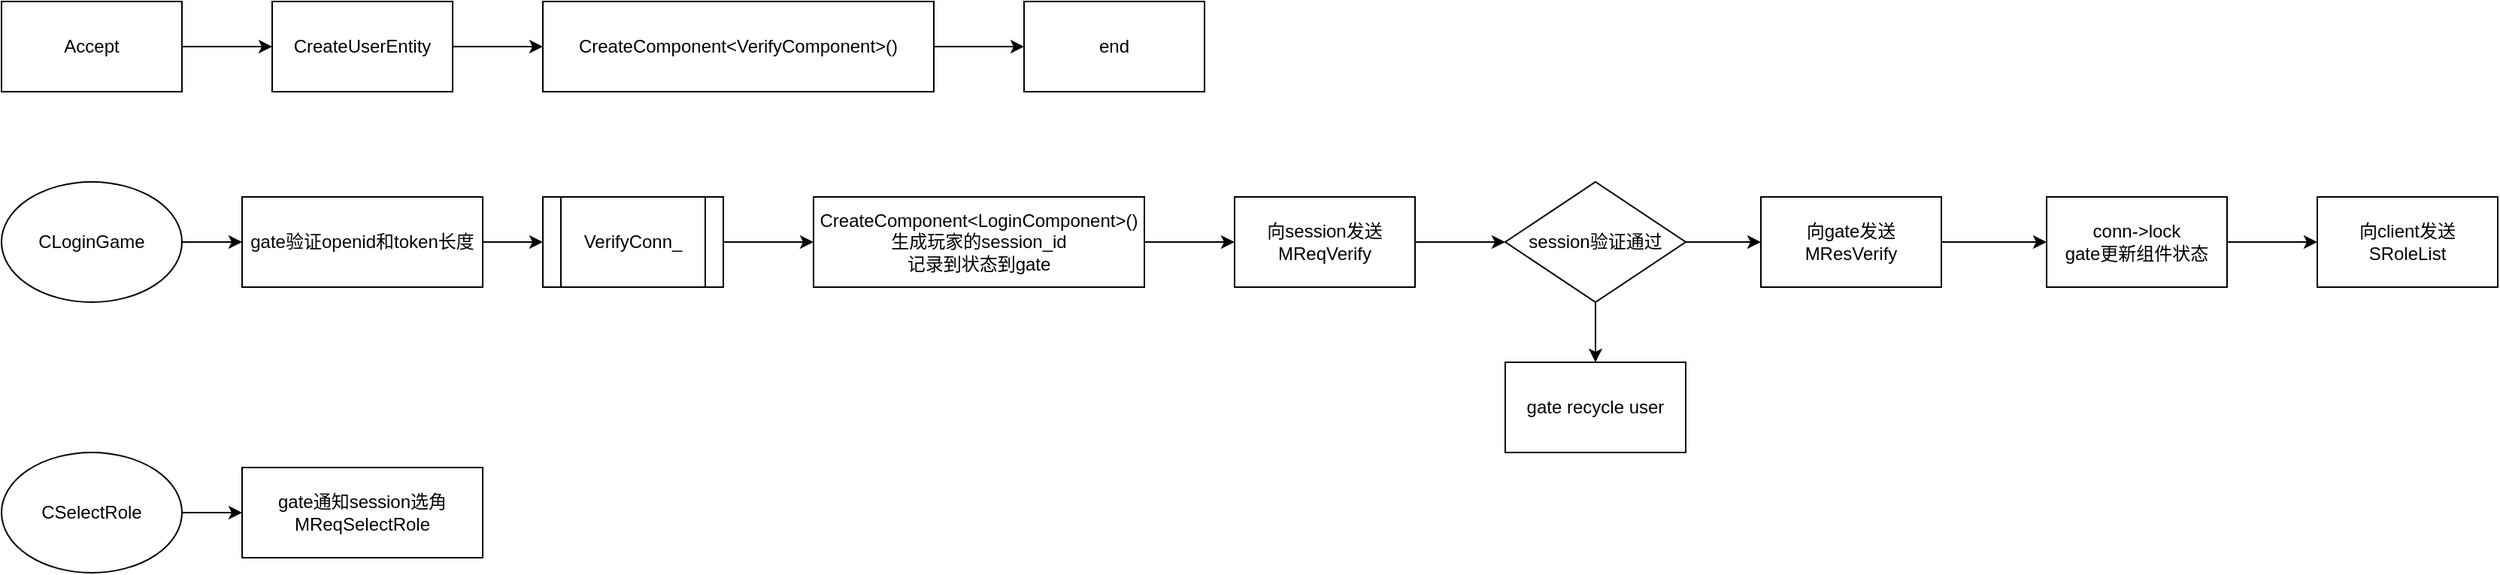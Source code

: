 <mxfile version="26.0.16">
  <diagram name="第 1 页" id="C-d_J6np51PSpjA0dG-Z">
    <mxGraphModel dx="1434" dy="738" grid="1" gridSize="10" guides="1" tooltips="1" connect="1" arrows="1" fold="1" page="1" pageScale="1" pageWidth="827" pageHeight="1169" math="0" shadow="0">
      <root>
        <mxCell id="0" />
        <mxCell id="1" parent="0" />
        <mxCell id="HDlahi36_DwtvmR1-DTq-4" value="" style="edgeStyle=orthogonalEdgeStyle;rounded=0;orthogonalLoop=1;jettySize=auto;html=1;" parent="1" source="HDlahi36_DwtvmR1-DTq-1" target="HDlahi36_DwtvmR1-DTq-3" edge="1">
          <mxGeometry relative="1" as="geometry" />
        </mxCell>
        <mxCell id="HDlahi36_DwtvmR1-DTq-1" value="CLoginGame" style="ellipse;whiteSpace=wrap;html=1;" parent="1" vertex="1">
          <mxGeometry x="80" y="190" width="120" height="80" as="geometry" />
        </mxCell>
        <mxCell id="HDlahi36_DwtvmR1-DTq-13" value="" style="edgeStyle=orthogonalEdgeStyle;rounded=0;orthogonalLoop=1;jettySize=auto;html=1;" parent="1" source="HDlahi36_DwtvmR1-DTq-3" target="HDlahi36_DwtvmR1-DTq-12" edge="1">
          <mxGeometry relative="1" as="geometry" />
        </mxCell>
        <mxCell id="HDlahi36_DwtvmR1-DTq-3" value="gate验证openid和token长度" style="rounded=0;whiteSpace=wrap;html=1;" parent="1" vertex="1">
          <mxGeometry x="240" y="200" width="160" height="60" as="geometry" />
        </mxCell>
        <mxCell id="HDlahi36_DwtvmR1-DTq-7" value="" style="edgeStyle=orthogonalEdgeStyle;rounded=0;orthogonalLoop=1;jettySize=auto;html=1;" parent="1" source="HDlahi36_DwtvmR1-DTq-5" target="HDlahi36_DwtvmR1-DTq-6" edge="1">
          <mxGeometry relative="1" as="geometry" />
        </mxCell>
        <mxCell id="HDlahi36_DwtvmR1-DTq-5" value="Accept" style="rounded=0;whiteSpace=wrap;html=1;" parent="1" vertex="1">
          <mxGeometry x="80" y="70" width="120" height="60" as="geometry" />
        </mxCell>
        <mxCell id="HDlahi36_DwtvmR1-DTq-9" value="" style="edgeStyle=orthogonalEdgeStyle;rounded=0;orthogonalLoop=1;jettySize=auto;html=1;" parent="1" source="HDlahi36_DwtvmR1-DTq-6" target="HDlahi36_DwtvmR1-DTq-8" edge="1">
          <mxGeometry relative="1" as="geometry" />
        </mxCell>
        <mxCell id="HDlahi36_DwtvmR1-DTq-6" value="CreateUserEntity" style="rounded=0;whiteSpace=wrap;html=1;" parent="1" vertex="1">
          <mxGeometry x="260" y="70" width="120" height="60" as="geometry" />
        </mxCell>
        <mxCell id="HDlahi36_DwtvmR1-DTq-19" value="" style="edgeStyle=orthogonalEdgeStyle;rounded=0;orthogonalLoop=1;jettySize=auto;html=1;" parent="1" source="HDlahi36_DwtvmR1-DTq-8" target="HDlahi36_DwtvmR1-DTq-18" edge="1">
          <mxGeometry relative="1" as="geometry" />
        </mxCell>
        <mxCell id="HDlahi36_DwtvmR1-DTq-8" value="CreateComponent&amp;lt;VerifyComponent&amp;gt;()" style="rounded=0;whiteSpace=wrap;html=1;" parent="1" vertex="1">
          <mxGeometry x="440" y="70" width="260" height="60" as="geometry" />
        </mxCell>
        <mxCell id="HDlahi36_DwtvmR1-DTq-15" value="" style="edgeStyle=orthogonalEdgeStyle;rounded=0;orthogonalLoop=1;jettySize=auto;html=1;" parent="1" source="HDlahi36_DwtvmR1-DTq-12" target="HDlahi36_DwtvmR1-DTq-14" edge="1">
          <mxGeometry relative="1" as="geometry" />
        </mxCell>
        <mxCell id="HDlahi36_DwtvmR1-DTq-12" value="VerifyConn_" style="shape=process;whiteSpace=wrap;html=1;backgroundOutline=1;" parent="1" vertex="1">
          <mxGeometry x="440" y="200" width="120" height="60" as="geometry" />
        </mxCell>
        <mxCell id="HDlahi36_DwtvmR1-DTq-17" value="" style="edgeStyle=orthogonalEdgeStyle;rounded=0;orthogonalLoop=1;jettySize=auto;html=1;" parent="1" source="HDlahi36_DwtvmR1-DTq-14" target="HDlahi36_DwtvmR1-DTq-16" edge="1">
          <mxGeometry relative="1" as="geometry" />
        </mxCell>
        <mxCell id="HDlahi36_DwtvmR1-DTq-14" value="CreateComponent&amp;lt;LoginComponent&amp;gt;()&lt;br&gt;生成玩家的session_id&lt;br&gt;记录到状态到gate" style="rounded=0;whiteSpace=wrap;html=1;" parent="1" vertex="1">
          <mxGeometry x="620" y="200" width="220" height="60" as="geometry" />
        </mxCell>
        <mxCell id="z6gSEbufGHkCqKadq6yi-2" value="" style="edgeStyle=orthogonalEdgeStyle;rounded=0;orthogonalLoop=1;jettySize=auto;html=1;" edge="1" parent="1" source="HDlahi36_DwtvmR1-DTq-16" target="z6gSEbufGHkCqKadq6yi-1">
          <mxGeometry relative="1" as="geometry" />
        </mxCell>
        <mxCell id="HDlahi36_DwtvmR1-DTq-16" value="向session发送MReqVerify" style="rounded=0;whiteSpace=wrap;html=1;" parent="1" vertex="1">
          <mxGeometry x="900" y="200" width="120" height="60" as="geometry" />
        </mxCell>
        <mxCell id="HDlahi36_DwtvmR1-DTq-18" value="end" style="whiteSpace=wrap;html=1;rounded=0;" parent="1" vertex="1">
          <mxGeometry x="760" y="70" width="120" height="60" as="geometry" />
        </mxCell>
        <mxCell id="z6gSEbufGHkCqKadq6yi-4" value="" style="edgeStyle=orthogonalEdgeStyle;rounded=0;orthogonalLoop=1;jettySize=auto;html=1;" edge="1" parent="1" source="z6gSEbufGHkCqKadq6yi-1" target="z6gSEbufGHkCqKadq6yi-3">
          <mxGeometry relative="1" as="geometry" />
        </mxCell>
        <mxCell id="z6gSEbufGHkCqKadq6yi-6" value="" style="edgeStyle=orthogonalEdgeStyle;rounded=0;orthogonalLoop=1;jettySize=auto;html=1;" edge="1" parent="1" source="z6gSEbufGHkCqKadq6yi-1" target="z6gSEbufGHkCqKadq6yi-5">
          <mxGeometry relative="1" as="geometry" />
        </mxCell>
        <mxCell id="z6gSEbufGHkCqKadq6yi-1" value="session验证通过" style="rhombus;whiteSpace=wrap;html=1;rounded=0;" vertex="1" parent="1">
          <mxGeometry x="1080" y="190" width="120" height="80" as="geometry" />
        </mxCell>
        <mxCell id="z6gSEbufGHkCqKadq6yi-11" value="" style="edgeStyle=orthogonalEdgeStyle;rounded=0;orthogonalLoop=1;jettySize=auto;html=1;" edge="1" parent="1" source="z6gSEbufGHkCqKadq6yi-3" target="z6gSEbufGHkCqKadq6yi-10">
          <mxGeometry relative="1" as="geometry" />
        </mxCell>
        <mxCell id="z6gSEbufGHkCqKadq6yi-3" value="向gate发送MResVerify" style="whiteSpace=wrap;html=1;rounded=0;" vertex="1" parent="1">
          <mxGeometry x="1250" y="200" width="120" height="60" as="geometry" />
        </mxCell>
        <mxCell id="z6gSEbufGHkCqKadq6yi-5" value="gate recycle&amp;nbsp;user" style="whiteSpace=wrap;html=1;rounded=0;" vertex="1" parent="1">
          <mxGeometry x="1080" y="310" width="120" height="60" as="geometry" />
        </mxCell>
        <mxCell id="z6gSEbufGHkCqKadq6yi-9" value="" style="edgeStyle=orthogonalEdgeStyle;rounded=0;orthogonalLoop=1;jettySize=auto;html=1;" edge="1" parent="1" source="z6gSEbufGHkCqKadq6yi-7" target="z6gSEbufGHkCqKadq6yi-8">
          <mxGeometry relative="1" as="geometry" />
        </mxCell>
        <mxCell id="z6gSEbufGHkCqKadq6yi-7" value="CSelectRole" style="ellipse;whiteSpace=wrap;html=1;" vertex="1" parent="1">
          <mxGeometry x="80" y="370" width="120" height="80" as="geometry" />
        </mxCell>
        <mxCell id="z6gSEbufGHkCqKadq6yi-8" value="gate通知session选角&lt;br&gt;MReqSelectRole" style="whiteSpace=wrap;html=1;" vertex="1" parent="1">
          <mxGeometry x="240" y="380" width="160" height="60" as="geometry" />
        </mxCell>
        <mxCell id="z6gSEbufGHkCqKadq6yi-13" value="" style="edgeStyle=orthogonalEdgeStyle;rounded=0;orthogonalLoop=1;jettySize=auto;html=1;" edge="1" parent="1" source="z6gSEbufGHkCqKadq6yi-10" target="z6gSEbufGHkCqKadq6yi-12">
          <mxGeometry relative="1" as="geometry" />
        </mxCell>
        <mxCell id="z6gSEbufGHkCqKadq6yi-10" value="&lt;div&gt;conn-&amp;gt;lock&lt;/div&gt;&lt;div&gt;gate更新组件状态&lt;/div&gt;" style="whiteSpace=wrap;html=1;rounded=0;" vertex="1" parent="1">
          <mxGeometry x="1440" y="200" width="120" height="60" as="geometry" />
        </mxCell>
        <mxCell id="z6gSEbufGHkCqKadq6yi-12" value="向client发送&lt;br&gt;SRoleList" style="whiteSpace=wrap;html=1;rounded=0;" vertex="1" parent="1">
          <mxGeometry x="1620" y="200" width="120" height="60" as="geometry" />
        </mxCell>
      </root>
    </mxGraphModel>
  </diagram>
</mxfile>
